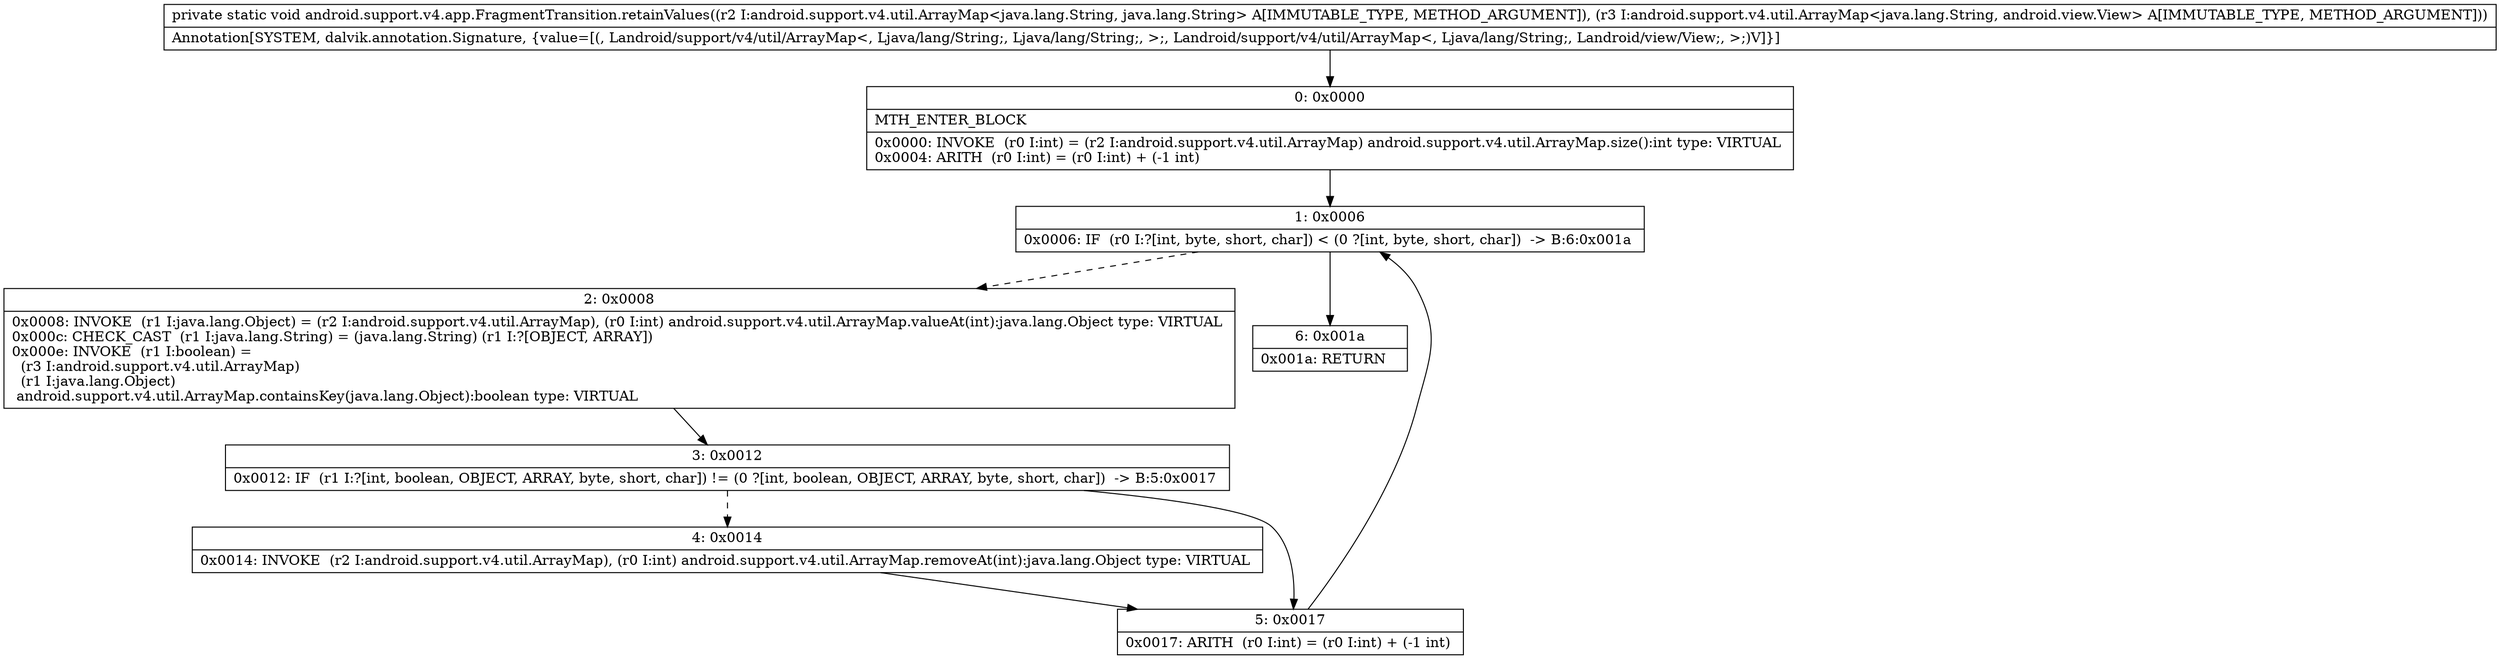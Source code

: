 digraph "CFG forandroid.support.v4.app.FragmentTransition.retainValues(Landroid\/support\/v4\/util\/ArrayMap;Landroid\/support\/v4\/util\/ArrayMap;)V" {
Node_0 [shape=record,label="{0\:\ 0x0000|MTH_ENTER_BLOCK\l|0x0000: INVOKE  (r0 I:int) = (r2 I:android.support.v4.util.ArrayMap) android.support.v4.util.ArrayMap.size():int type: VIRTUAL \l0x0004: ARITH  (r0 I:int) = (r0 I:int) + (\-1 int) \l}"];
Node_1 [shape=record,label="{1\:\ 0x0006|0x0006: IF  (r0 I:?[int, byte, short, char]) \< (0 ?[int, byte, short, char])  \-\> B:6:0x001a \l}"];
Node_2 [shape=record,label="{2\:\ 0x0008|0x0008: INVOKE  (r1 I:java.lang.Object) = (r2 I:android.support.v4.util.ArrayMap), (r0 I:int) android.support.v4.util.ArrayMap.valueAt(int):java.lang.Object type: VIRTUAL \l0x000c: CHECK_CAST  (r1 I:java.lang.String) = (java.lang.String) (r1 I:?[OBJECT, ARRAY]) \l0x000e: INVOKE  (r1 I:boolean) = \l  (r3 I:android.support.v4.util.ArrayMap)\l  (r1 I:java.lang.Object)\l android.support.v4.util.ArrayMap.containsKey(java.lang.Object):boolean type: VIRTUAL \l}"];
Node_3 [shape=record,label="{3\:\ 0x0012|0x0012: IF  (r1 I:?[int, boolean, OBJECT, ARRAY, byte, short, char]) != (0 ?[int, boolean, OBJECT, ARRAY, byte, short, char])  \-\> B:5:0x0017 \l}"];
Node_4 [shape=record,label="{4\:\ 0x0014|0x0014: INVOKE  (r2 I:android.support.v4.util.ArrayMap), (r0 I:int) android.support.v4.util.ArrayMap.removeAt(int):java.lang.Object type: VIRTUAL \l}"];
Node_5 [shape=record,label="{5\:\ 0x0017|0x0017: ARITH  (r0 I:int) = (r0 I:int) + (\-1 int) \l}"];
Node_6 [shape=record,label="{6\:\ 0x001a|0x001a: RETURN   \l}"];
MethodNode[shape=record,label="{private static void android.support.v4.app.FragmentTransition.retainValues((r2 I:android.support.v4.util.ArrayMap\<java.lang.String, java.lang.String\> A[IMMUTABLE_TYPE, METHOD_ARGUMENT]), (r3 I:android.support.v4.util.ArrayMap\<java.lang.String, android.view.View\> A[IMMUTABLE_TYPE, METHOD_ARGUMENT]))  | Annotation[SYSTEM, dalvik.annotation.Signature, \{value=[(, Landroid\/support\/v4\/util\/ArrayMap\<, Ljava\/lang\/String;, Ljava\/lang\/String;, \>;, Landroid\/support\/v4\/util\/ArrayMap\<, Ljava\/lang\/String;, Landroid\/view\/View;, \>;)V]\}]\l}"];
MethodNode -> Node_0;
Node_0 -> Node_1;
Node_1 -> Node_2[style=dashed];
Node_1 -> Node_6;
Node_2 -> Node_3;
Node_3 -> Node_4[style=dashed];
Node_3 -> Node_5;
Node_4 -> Node_5;
Node_5 -> Node_1;
}

